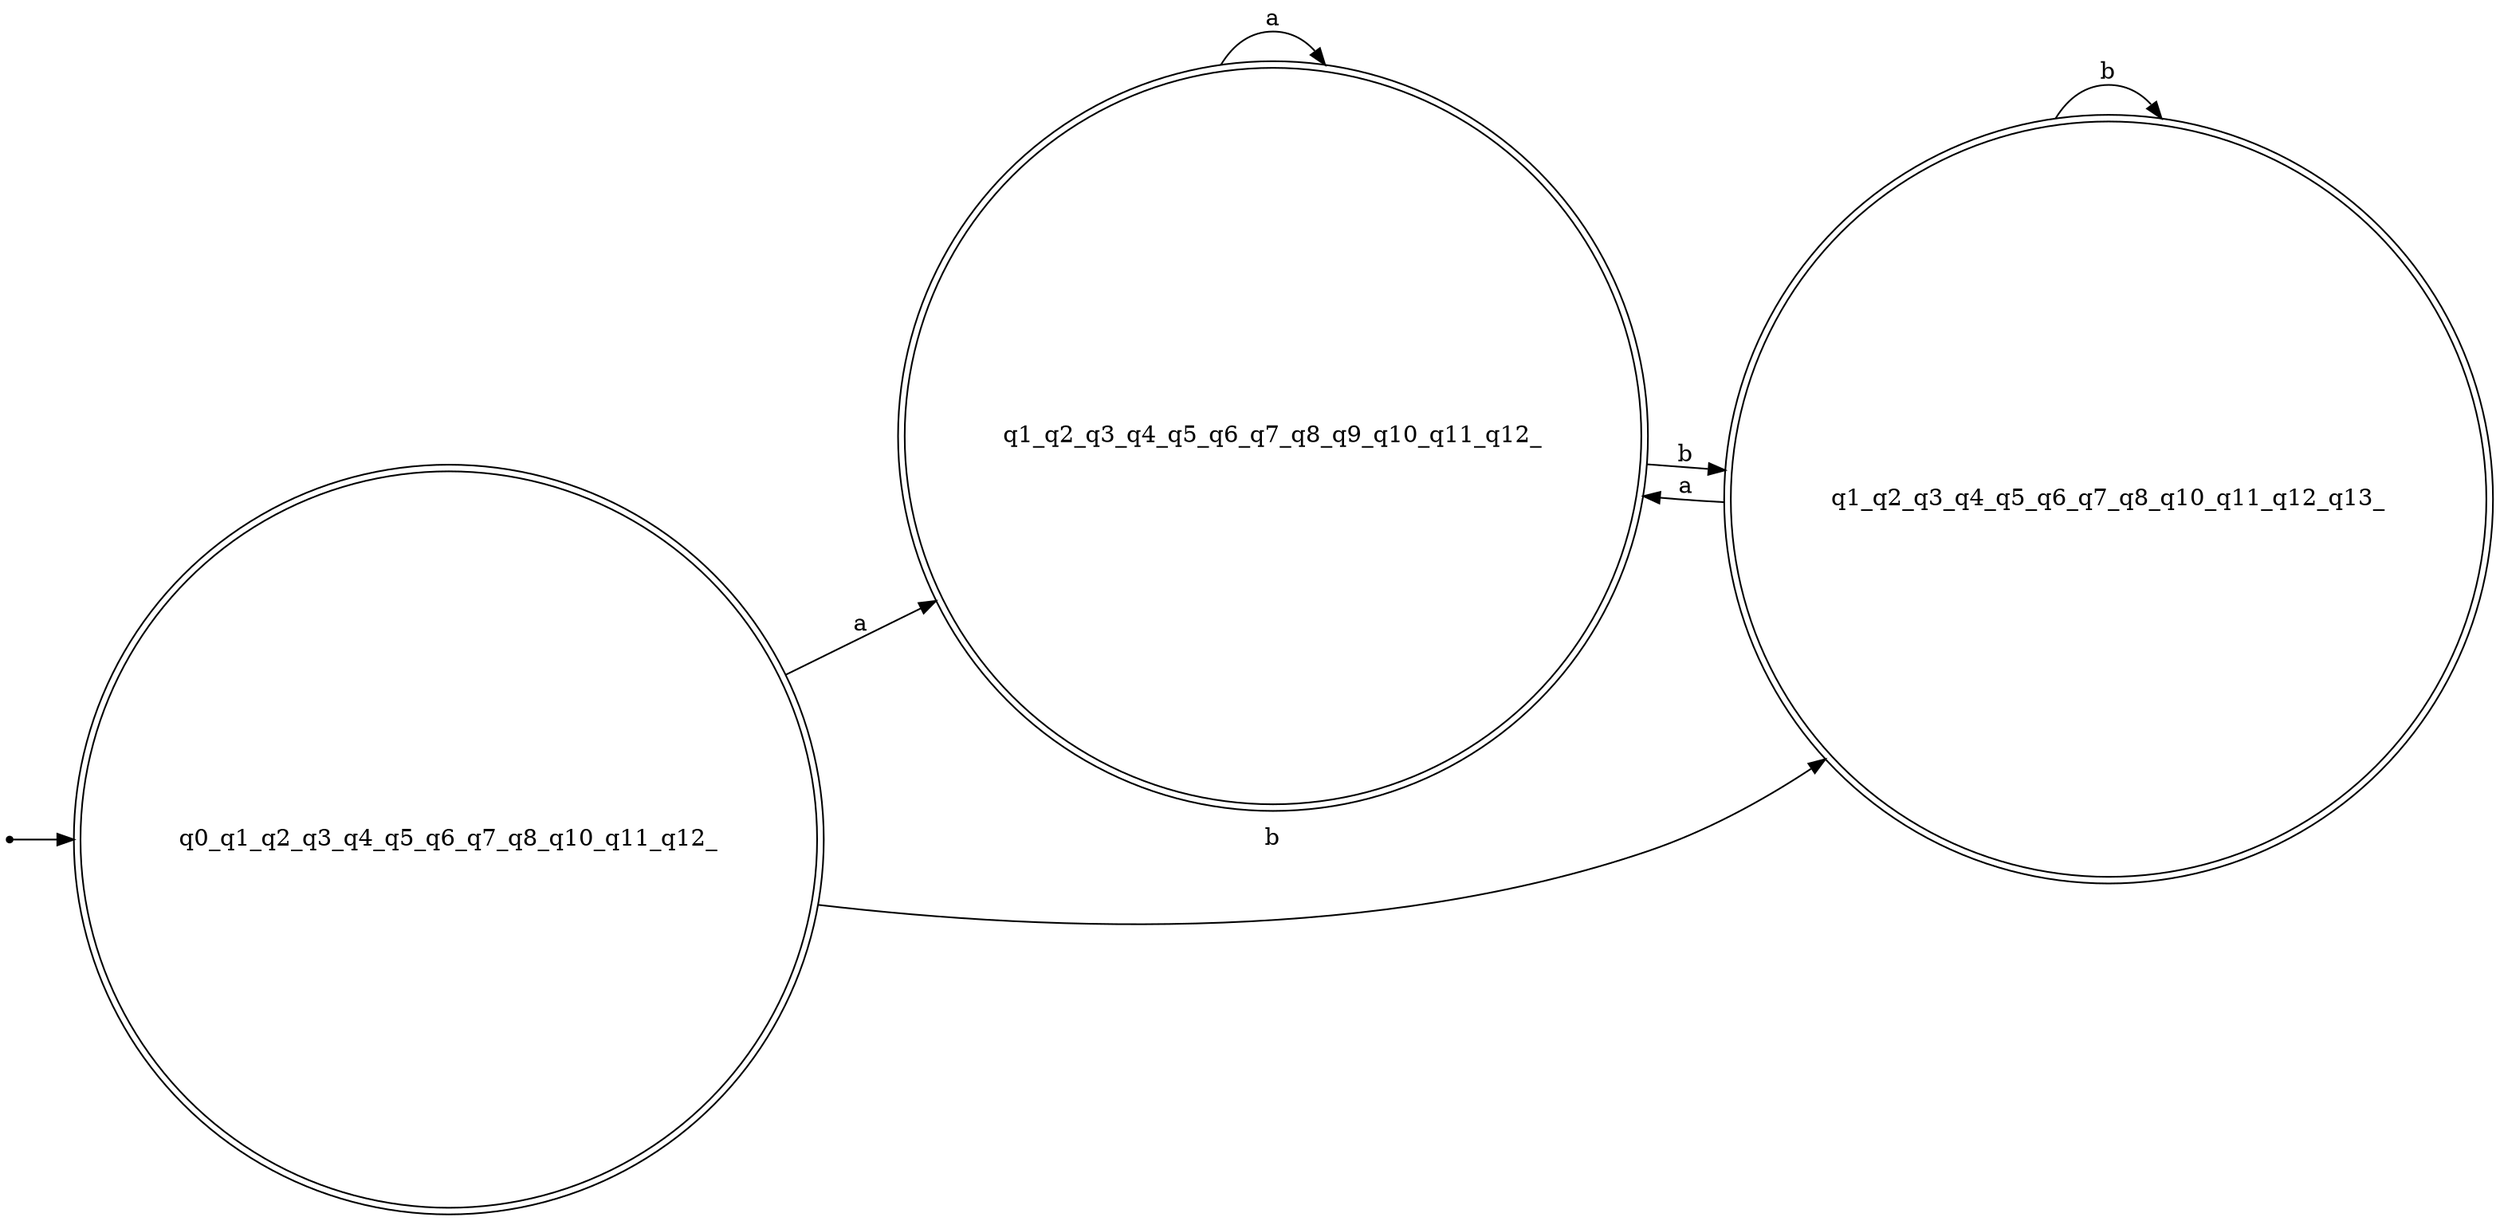 digraph DFA {
  rankdir=LR;
  node [shape=circle];
  s [shape=point];
  s -> q0_q1_q2_q3_q4_q5_q6_q7_q8_q10_q11_q12_;
  q0_q1_q2_q3_q4_q5_q6_q7_q8_q10_q11_q12_ [shape=doublecircle];
  q1_q2_q3_q4_q5_q6_q7_q8_q9_q10_q11_q12_ [shape=doublecircle];
  q1_q2_q3_q4_q5_q6_q7_q8_q10_q11_q12_q13_ [shape=doublecircle];
  q0_q1_q2_q3_q4_q5_q6_q7_q8_q10_q11_q12_ -> q1_q2_q3_q4_q5_q6_q7_q8_q9_q10_q11_q12_ [label="a"];
  q0_q1_q2_q3_q4_q5_q6_q7_q8_q10_q11_q12_ -> q1_q2_q3_q4_q5_q6_q7_q8_q10_q11_q12_q13_ [label="b"];
  q1_q2_q3_q4_q5_q6_q7_q8_q9_q10_q11_q12_ -> q1_q2_q3_q4_q5_q6_q7_q8_q9_q10_q11_q12_ [label="a"];
  q1_q2_q3_q4_q5_q6_q7_q8_q9_q10_q11_q12_ -> q1_q2_q3_q4_q5_q6_q7_q8_q10_q11_q12_q13_ [label="b"];
  q1_q2_q3_q4_q5_q6_q7_q8_q10_q11_q12_q13_ -> q1_q2_q3_q4_q5_q6_q7_q8_q9_q10_q11_q12_ [label="a"];
  q1_q2_q3_q4_q5_q6_q7_q8_q10_q11_q12_q13_ -> q1_q2_q3_q4_q5_q6_q7_q8_q10_q11_q12_q13_ [label="b"];
}
